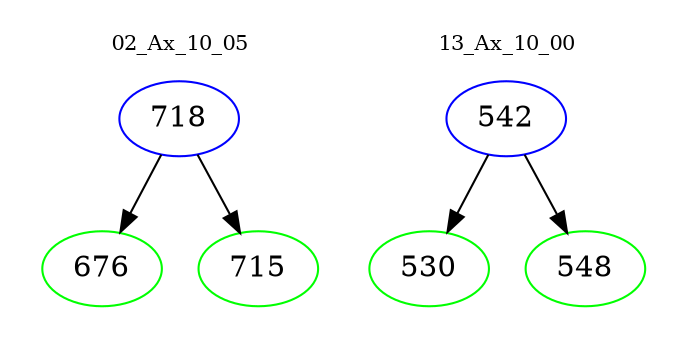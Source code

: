 digraph{
subgraph cluster_0 {
color = white
label = "02_Ax_10_05";
fontsize=10;
T0_718 [label="718", color="blue"]
T0_718 -> T0_676 [color="black"]
T0_676 [label="676", color="green"]
T0_718 -> T0_715 [color="black"]
T0_715 [label="715", color="green"]
}
subgraph cluster_1 {
color = white
label = "13_Ax_10_00";
fontsize=10;
T1_542 [label="542", color="blue"]
T1_542 -> T1_530 [color="black"]
T1_530 [label="530", color="green"]
T1_542 -> T1_548 [color="black"]
T1_548 [label="548", color="green"]
}
}
